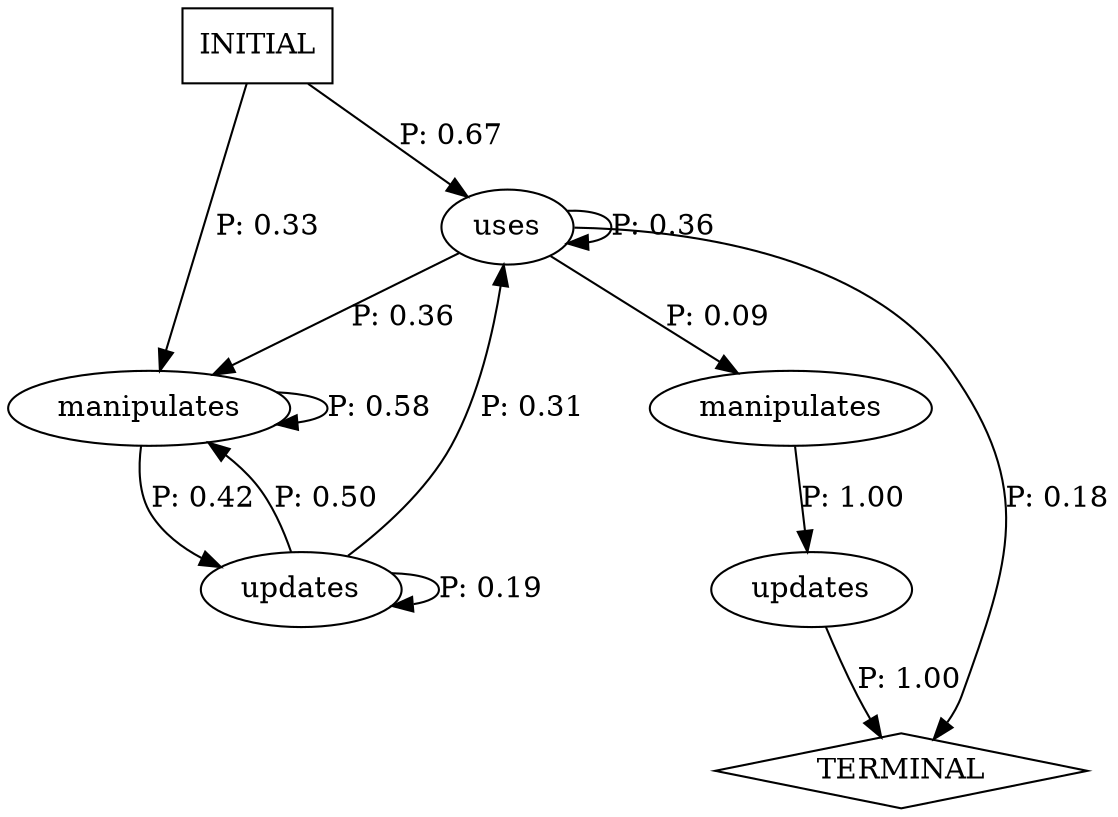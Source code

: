 digraph G {
  0 [label="manipulates"];
  1 [label="manipulates"];
  2 [label="updates"];
  3 [label="updates"];
  4 [label="uses"];
  5 [label="TERMINAL",shape=diamond];
  6 [label="INITIAL",shape=box];
0->2 [label="P: 1.00"];
1->1 [label="P: 0.58"];
1->3 [label="P: 0.42"];
2->5 [label="P: 1.00"];
3->1 [label="P: 0.50"];
3->3 [label="P: 0.19"];
3->4 [label="P: 0.31"];
4->0 [label="P: 0.09"];
4->1 [label="P: 0.36"];
4->4 [label="P: 0.36"];
4->5 [label="P: 0.18"];
6->1 [label="P: 0.33"];
6->4 [label="P: 0.67"];
}
